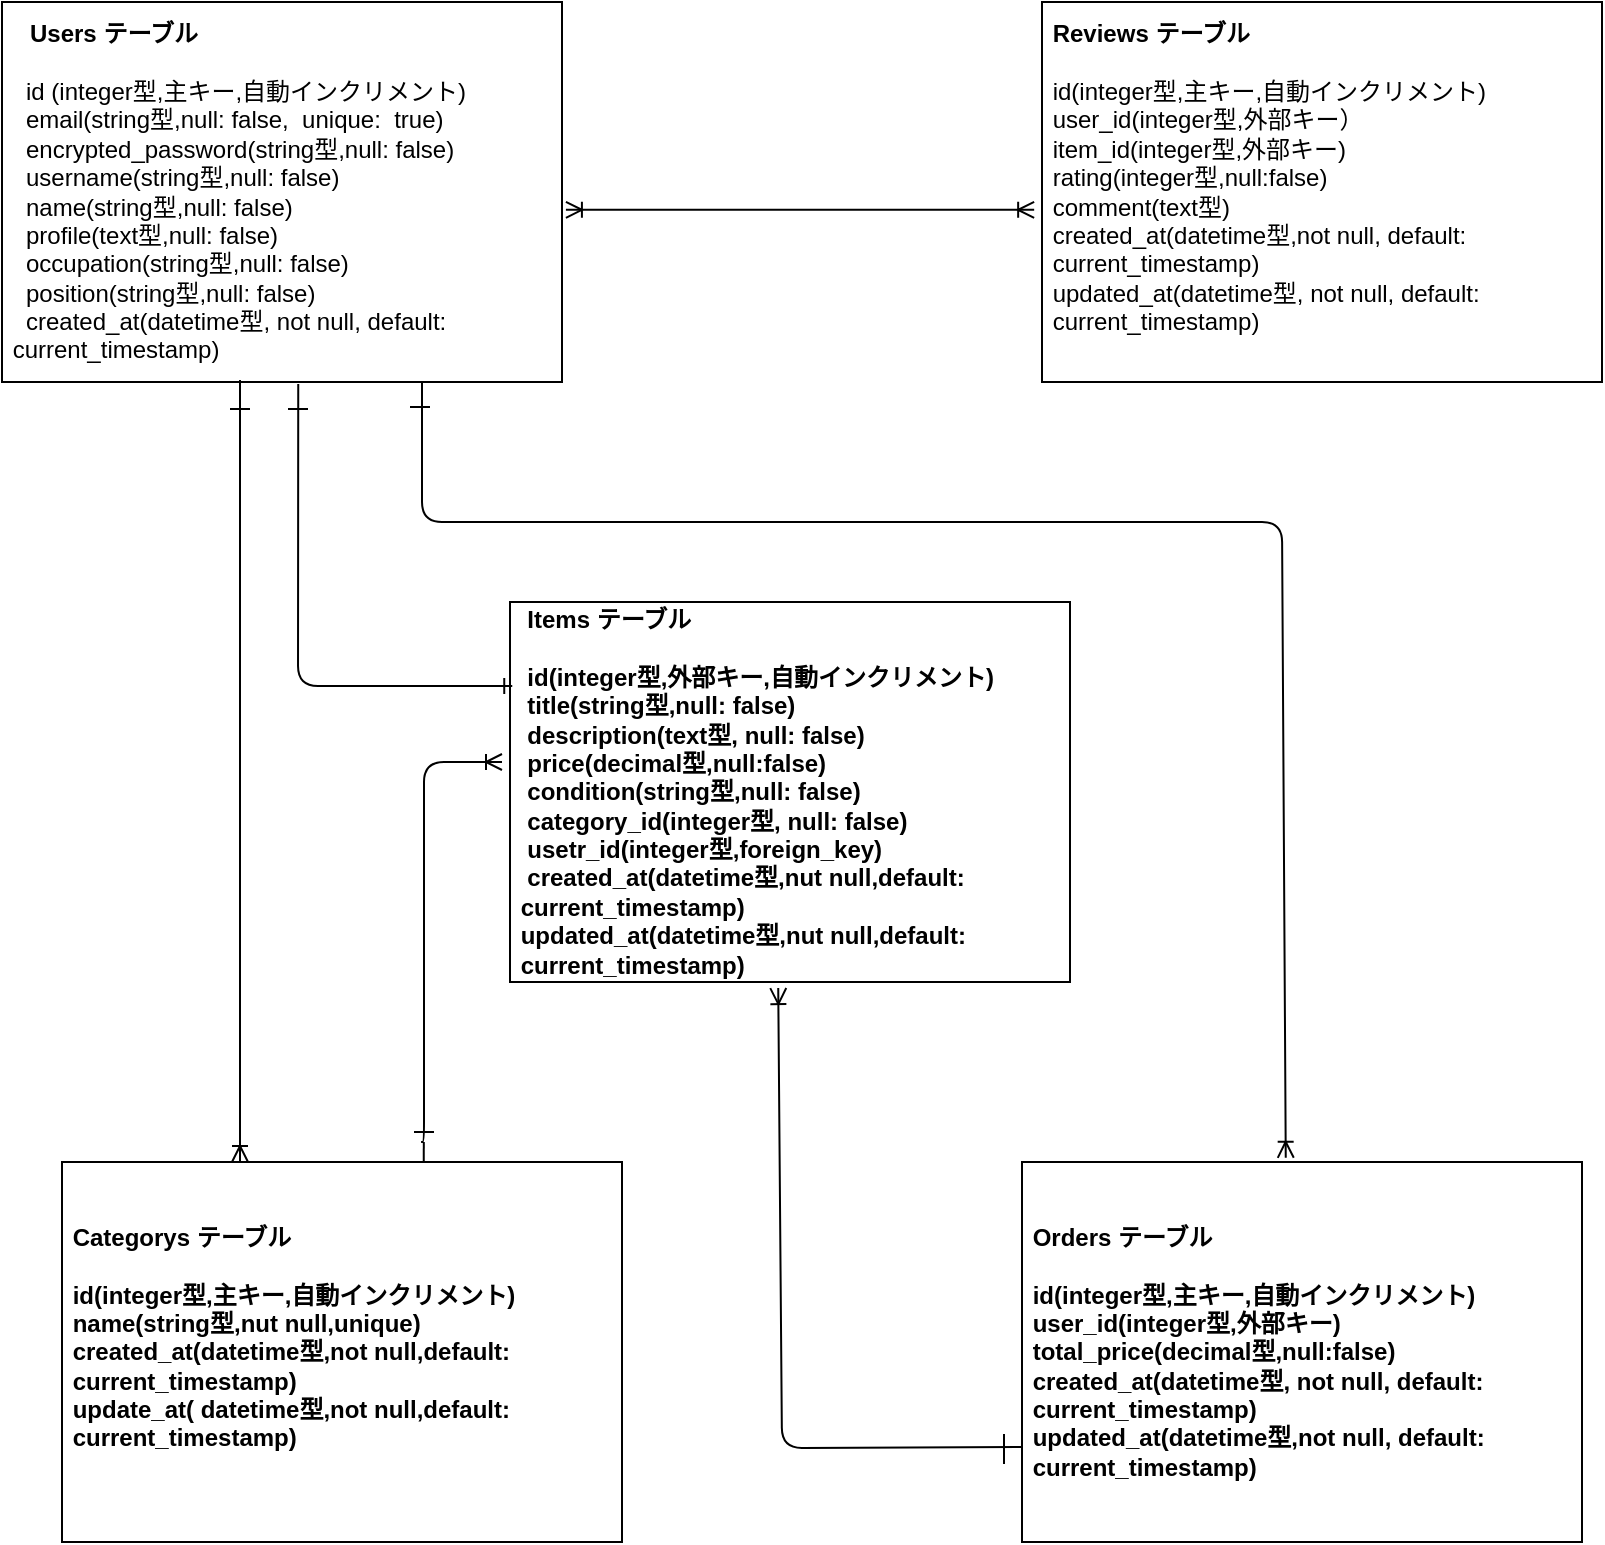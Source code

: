<mxfile>
    <diagram id="Byp4nlpNVExB9IxGzHuJ" name="ページ1">
        <mxGraphModel dx="391" dy="647" grid="1" gridSize="10" guides="1" tooltips="1" connect="1" arrows="1" fold="1" page="1" pageScale="1" pageWidth="1169" pageHeight="827" math="0" shadow="0">
            <root>
                <mxCell id="0"/>
                <mxCell id="1" parent="0"/>
                <mxCell id="41" value="&lt;b&gt;　Users テーブル&lt;br&gt;&lt;/b&gt;　&lt;br&gt;&amp;nbsp; &amp;nbsp;id (integer型,主キー,自動インクリメント)&lt;br&gt;&amp;nbsp; &amp;nbsp;email(string型,null: false,&amp;nbsp; unique:&amp;nbsp; true)&lt;br&gt;&amp;nbsp; &amp;nbsp;encrypted_password(string型,null: false)&lt;br&gt;&amp;nbsp; &amp;nbsp;username(string型,null: false)&lt;br&gt;&amp;nbsp; &amp;nbsp;name(string型,null: false)&lt;br&gt;&amp;nbsp; &amp;nbsp;profile(text型,null: false)&lt;br&gt;&amp;nbsp; &amp;nbsp;occupation(string型,null: false)&lt;br&gt;&amp;nbsp; &amp;nbsp;position(string型,null: false)&lt;br&gt;&amp;nbsp; &amp;nbsp;created_at(datetime型, not null, default:&amp;nbsp; &amp;nbsp; &amp;nbsp;current_timestamp)&lt;br&gt;" style="rounded=0;whiteSpace=wrap;html=1;align=left;" vertex="1" parent="1">
                    <mxGeometry x="20" y="20" width="280" height="190" as="geometry"/>
                </mxCell>
                <mxCell id="42" value="&lt;b&gt;&amp;nbsp; Items テーブル&lt;br&gt;&lt;br&gt;&amp;nbsp; id(integer型,外部キー,自動インクリメント)&lt;br&gt;&amp;nbsp; title(string型,null: false)&lt;br&gt;&amp;nbsp; description(text型, null: false)&lt;br&gt;&amp;nbsp; price(decimal型,null:false)&lt;br&gt;&amp;nbsp; condition(string型,null: false)&lt;br&gt;&amp;nbsp; category_id(integer型, null: false)&lt;br&gt;&amp;nbsp; usetr_id(integer型,foreign_key)&lt;br&gt;&amp;nbsp; created_at(datetime型,nut null,default:&amp;nbsp; &amp;nbsp;current_timestamp)&lt;br&gt;&amp;nbsp;updated_at(datetime型,nut null,default:&amp;nbsp; &amp;nbsp;current_timestamp)&lt;br&gt;&lt;/b&gt;" style="rounded=0;whiteSpace=wrap;html=1;align=left;" vertex="1" parent="1">
                    <mxGeometry x="274" y="320" width="280" height="190" as="geometry"/>
                </mxCell>
                <mxCell id="43" value="&lt;div style=&quot;&quot;&gt;&lt;b&gt;&amp;nbsp;Reviews テーブル&amp;nbsp;&lt;/b&gt;&lt;/div&gt;&lt;div style=&quot;&quot;&gt;&lt;b&gt;&lt;br&gt;&lt;/b&gt;&lt;/div&gt;&lt;div style=&quot;&quot;&gt;&amp;nbsp;id(integer型,主キー,自動インクリメント)&lt;/div&gt;&lt;div style=&quot;&quot;&gt;&amp;nbsp;user_id(integer型,外部キー）&lt;/div&gt;&lt;div style=&quot;&quot;&gt;&amp;nbsp;item_id(integer型,外部キー)&lt;/div&gt;&lt;div style=&quot;&quot;&gt;&amp;nbsp;rating(integer型,null:false)&lt;/div&gt;&lt;div style=&quot;&quot;&gt;&amp;nbsp;comment(text型)&lt;/div&gt;&lt;div style=&quot;&quot;&gt;&amp;nbsp;created_at(datetime型,not null, default:&amp;nbsp; &amp;nbsp;current_timestamp)&lt;/div&gt;&lt;div style=&quot;&quot;&gt;&amp;nbsp;updated_at(datetime型, not null, default:&amp;nbsp; &amp;nbsp;current_timestamp)&lt;/div&gt;&lt;div style=&quot;&quot;&gt;&lt;br&gt;&lt;/div&gt;" style="rounded=0;whiteSpace=wrap;html=1;align=left;" vertex="1" parent="1">
                    <mxGeometry x="540" y="20" width="280" height="190" as="geometry"/>
                </mxCell>
                <mxCell id="44" value="&lt;b&gt;&amp;nbsp;Orders テーブル&lt;br&gt;&amp;nbsp;&lt;br&gt;&amp;nbsp;id(integer型,主キー,自動インクリメント)&lt;br&gt;&amp;nbsp;user_id(integer型,外部キー)&lt;br&gt;&amp;nbsp;total_price(decimal型,null:false)&lt;br&gt;&amp;nbsp;created_at(datetime型, not null, default:&amp;nbsp; &amp;nbsp;current_timestamp)&lt;br&gt;&amp;nbsp;updated_at(datetime型,not null, default:&amp;nbsp; &amp;nbsp;current_timestamp)&lt;br&gt;&lt;/b&gt;" style="rounded=0;whiteSpace=wrap;html=1;align=left;" vertex="1" parent="1">
                    <mxGeometry x="530" y="600" width="280" height="190" as="geometry"/>
                </mxCell>
                <mxCell id="45" value="&lt;b&gt;&amp;nbsp;Categorys テーブル&lt;br&gt;&lt;br&gt;&amp;nbsp;id(integer型,主キー,自動インクリメント)&lt;br&gt;&amp;nbsp;name(string型,nut null,unique)&lt;br&gt;&amp;nbsp;created_at(datetime型,not null,default:&amp;nbsp; &amp;nbsp;current_timestamp)&lt;br&gt;&amp;nbsp;update_at( datetime型,not null,default:&amp;nbsp; &amp;nbsp;current_timestamp)&lt;br&gt;&lt;br&gt;&lt;/b&gt;" style="rounded=0;whiteSpace=wrap;html=1;align=left;" vertex="1" parent="1">
                    <mxGeometry x="50" y="600" width="280" height="190" as="geometry"/>
                </mxCell>
                <mxCell id="48" value="" style="edgeStyle=entityRelationEdgeStyle;fontSize=12;html=1;endArrow=ERoneToMany;startArrow=ERoneToMany;exitX=1.007;exitY=0.547;exitDx=0;exitDy=0;exitPerimeter=0;entryX=-0.014;entryY=0.547;entryDx=0;entryDy=0;entryPerimeter=0;" edge="1" parent="1" source="41" target="43">
                    <mxGeometry width="100" height="100" relative="1" as="geometry">
                        <mxPoint x="390" y="360" as="sourcePoint"/>
                        <mxPoint x="490" y="260" as="targetPoint"/>
                    </mxGeometry>
                </mxCell>
                <mxCell id="58" value="" style="fontSize=12;html=1;endArrow=ERoneToMany;exitX=0.425;exitY=0.995;exitDx=0;exitDy=0;exitPerimeter=0;" edge="1" parent="1" source="41">
                    <mxGeometry width="100" height="100" relative="1" as="geometry">
                        <mxPoint x="140" y="220" as="sourcePoint"/>
                        <mxPoint x="139" y="600" as="targetPoint"/>
                        <Array as="points">
                            <mxPoint x="139" y="580"/>
                            <mxPoint x="139" y="600"/>
                        </Array>
                    </mxGeometry>
                </mxCell>
                <mxCell id="59" value="" style="line;strokeWidth=1;direction=west;html=1;" vertex="1" parent="1">
                    <mxGeometry x="134" y="217" width="10" height="13" as="geometry"/>
                </mxCell>
                <mxCell id="61" value="" style="edgeStyle=orthogonalEdgeStyle;fontSize=12;html=1;endArrow=ERoneToMany;exitX=0.646;exitY=0;exitDx=0;exitDy=0;exitPerimeter=0;startArrow=none;" edge="1" parent="1" source="63">
                    <mxGeometry width="100" height="100" relative="1" as="geometry">
                        <mxPoint x="410" y="430" as="sourcePoint"/>
                        <mxPoint x="270" y="400" as="targetPoint"/>
                        <Array as="points">
                            <mxPoint x="231" y="400"/>
                        </Array>
                    </mxGeometry>
                </mxCell>
                <mxCell id="64" value="" style="edgeStyle=orthogonalEdgeStyle;fontSize=12;html=1;endArrow=none;exitX=0.646;exitY=0;exitDx=0;exitDy=0;exitPerimeter=0;" edge="1" parent="1" source="45" target="63">
                    <mxGeometry width="100" height="100" relative="1" as="geometry">
                        <mxPoint x="230.88" y="600" as="sourcePoint"/>
                        <mxPoint x="270" y="400" as="targetPoint"/>
                        <Array as="points"/>
                    </mxGeometry>
                </mxCell>
                <mxCell id="63" value="" style="line;strokeWidth=1;direction=west;html=1;" vertex="1" parent="1">
                    <mxGeometry x="226" y="580" width="10" height="10" as="geometry"/>
                </mxCell>
                <mxCell id="67" value="" style="fontSize=12;html=1;endArrow=ERoneToMany;entryX=0.479;entryY=1.016;entryDx=0;entryDy=0;exitX=0;exitY=0.75;exitDx=0;exitDy=0;entryPerimeter=0;" edge="1" parent="1" source="44" target="42">
                    <mxGeometry width="100" height="100" relative="1" as="geometry">
                        <mxPoint x="480" y="730" as="sourcePoint"/>
                        <mxPoint x="544.0" y="660" as="targetPoint"/>
                        <Array as="points">
                            <mxPoint x="410" y="743"/>
                        </Array>
                    </mxGeometry>
                </mxCell>
                <mxCell id="68" value="" style="line;strokeWidth=1;direction=north;html=1;" vertex="1" parent="1">
                    <mxGeometry x="491" y="736" width="60" height="15" as="geometry"/>
                </mxCell>
                <mxCell id="69" value="" style="fontSize=12;html=1;endArrow=ERoneToMany;exitX=0.75;exitY=1;exitDx=0;exitDy=0;entryX=0.471;entryY=-0.011;entryDx=0;entryDy=0;entryPerimeter=0;" edge="1" parent="1" source="41" target="44">
                    <mxGeometry width="100" height="100" relative="1" as="geometry">
                        <mxPoint x="149" y="219.05" as="sourcePoint"/>
                        <mxPoint x="810" y="280" as="targetPoint"/>
                        <Array as="points">
                            <mxPoint x="230" y="280"/>
                            <mxPoint x="660" y="280"/>
                        </Array>
                    </mxGeometry>
                </mxCell>
                <mxCell id="71" value="" style="line;strokeWidth=1;direction=west;html=1;" vertex="1" parent="1">
                    <mxGeometry x="224" y="216" width="10" height="13" as="geometry"/>
                </mxCell>
                <mxCell id="73" value="" style="line;strokeWidth=1;direction=west;html=1;" vertex="1" parent="1">
                    <mxGeometry x="163" y="217" width="10" height="13" as="geometry"/>
                </mxCell>
                <mxCell id="75" value="" style="fontSize=12;html=1;endArrow=ERone;endFill=1;exitX=0.529;exitY=1.005;exitDx=0;exitDy=0;exitPerimeter=0;entryX=0.004;entryY=0.221;entryDx=0;entryDy=0;entryPerimeter=0;" edge="1" parent="1" source="41" target="42">
                    <mxGeometry width="100" height="100" relative="1" as="geometry">
                        <mxPoint x="380" y="350" as="sourcePoint"/>
                        <mxPoint x="230" y="360" as="targetPoint"/>
                        <Array as="points">
                            <mxPoint x="168" y="362"/>
                        </Array>
                    </mxGeometry>
                </mxCell>
            </root>
        </mxGraphModel>
    </diagram>
</mxfile>